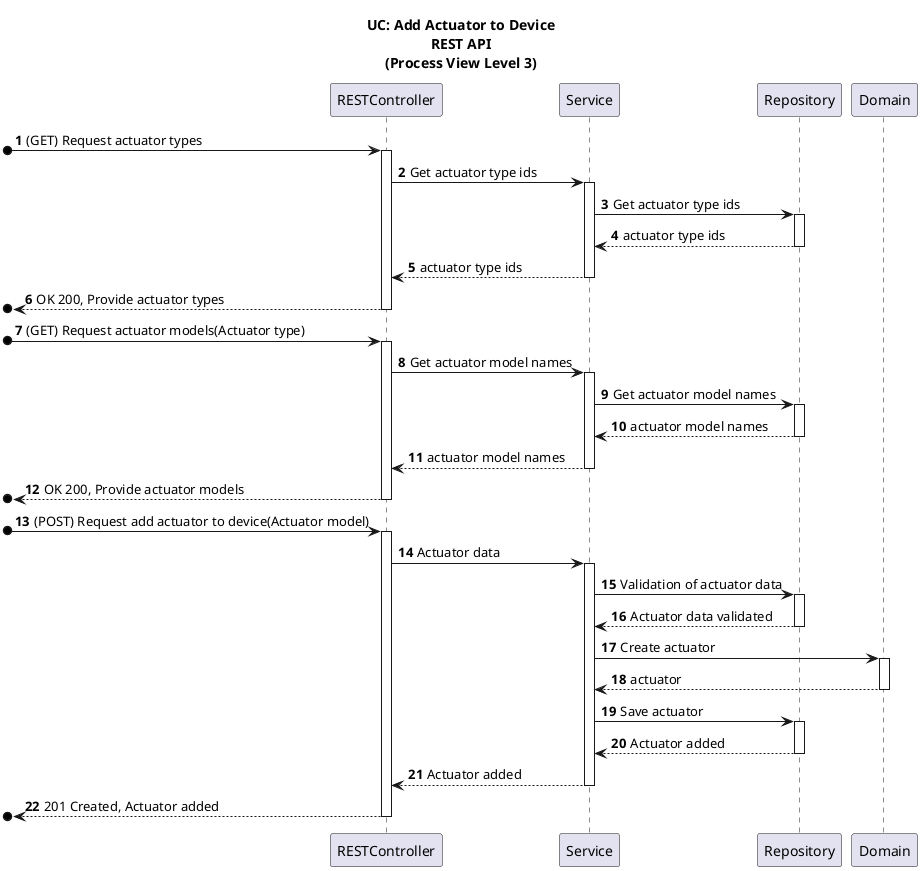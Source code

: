 @startuml

title UC: Add Actuator to Device\nREST API\n(Process View Level 3)
autonumber

participant "RESTController" as RC
participant "Service" as S
participant "Repository" as R
participant "Domain" as D

[o-> RC : (GET) Request actuator types
activate RC
RC -> S: Get actuator type ids
activate S
S -> R: Get actuator type ids
activate R
R --> S: actuator type ids
deactivate R
deactivate D
S --> RC: actuator type ids
deactivate S
[o<--RC : OK 200, Provide actuator types
deactivate RC

[o-> RC : (GET) Request actuator models(Actuator type)
activate RC
RC -> S: Get actuator model names
activate S
S -> R: Get actuator model names
activate R
R --> S: actuator model names
deactivate R
deactivate D
S --> RC: actuator model names
deactivate S
[o<--RC : OK 200, Provide actuator models
deactivate RC

[o-> RC: (POST) Request add actuator to device(Actuator model)
activate RC
RC -> S: Actuator data
activate S
S -> R : Validation of actuator data
activate R
R --> S : Actuator data validated
deactivate R
S -> D : Create actuator
activate D
D --> S: actuator
deactivate D
S -> R: Save actuator
activate R
R --> S: Actuator added
deactivate R
S --> RC: Actuator added
deactivate S
[o<-- RC: 201 Created, Actuator added
deactivate RC

@enduml